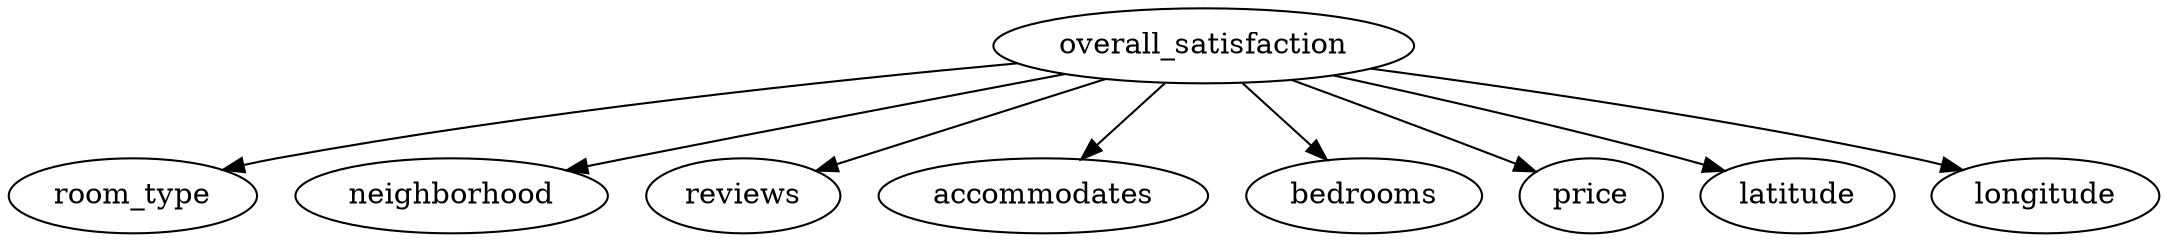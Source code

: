 digraph RELATION {
overall_satisfaction->room_type
overall_satisfaction->neighborhood
overall_satisfaction->reviews
overall_satisfaction->accommodates
overall_satisfaction->bedrooms
overall_satisfaction->price
overall_satisfaction->latitude
overall_satisfaction->longitude
}
